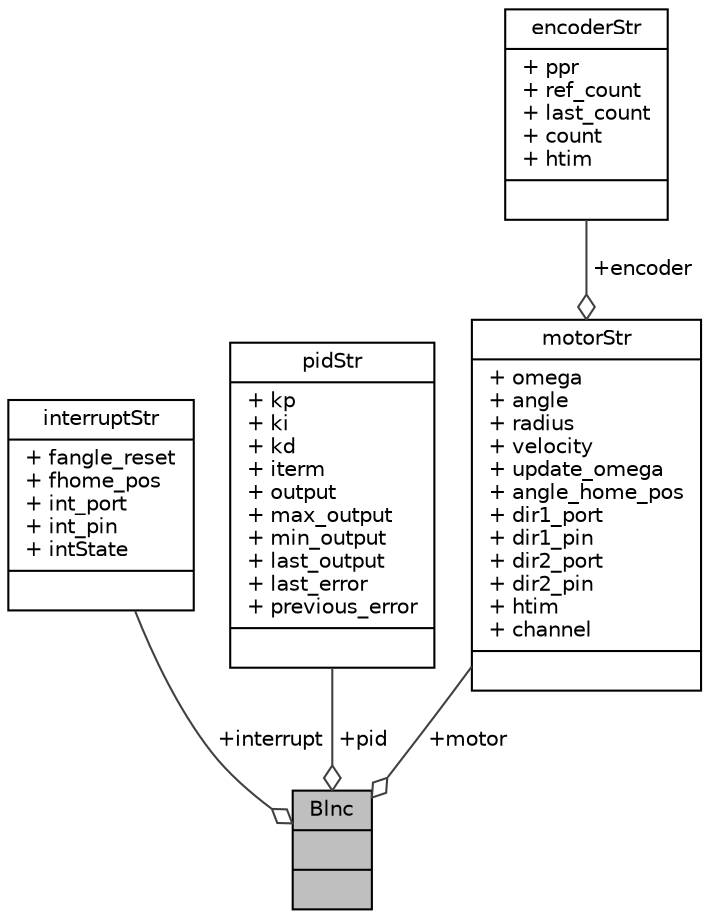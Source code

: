 digraph "Blnc"
{
 // INTERACTIVE_SVG=YES
 // LATEX_PDF_SIZE
  edge [fontname="Helvetica",fontsize="10",labelfontname="Helvetica",labelfontsize="10"];
  node [fontname="Helvetica",fontsize="10",shape=record];
  Node1 [label="{Blnc\n||}",height=0.2,width=0.4,color="black", fillcolor="grey75", style="filled", fontcolor="black",tooltip=" "];
  Node2 -> Node1 [color="grey25",fontsize="10",style="solid",label=" +interrupt" ,arrowhead="odiamond",fontname="Helvetica"];
  Node2 [label="{interruptStr\n|+ fangle_reset\l+ fhome_pos\l+ int_port\l+ int_pin\l+ intState\l|}",height=0.2,width=0.4,color="black", fillcolor="white", style="filled",URL="$structinterrupt_str.html",tooltip=" "];
  Node3 -> Node1 [color="grey25",fontsize="10",style="solid",label=" +pid" ,arrowhead="odiamond",fontname="Helvetica"];
  Node3 [label="{pidStr\n|+ kp\l+ ki\l+ kd\l+ iterm\l+ output\l+ max_output\l+ min_output\l+ last_output\l+ last_error\l+ previous_error\l|}",height=0.2,width=0.4,color="black", fillcolor="white", style="filled",URL="$structpid_str.html",tooltip=" "];
  Node4 -> Node1 [color="grey25",fontsize="10",style="solid",label=" +motor" ,arrowhead="odiamond",fontname="Helvetica"];
  Node4 [label="{motorStr\n|+ omega\l+ angle\l+ radius\l+ velocity\l+ update_omega\l+ angle_home_pos\l+ dir1_port\l+ dir1_pin\l+ dir2_port\l+ dir2_pin\l+ htim\l+ channel\l|}",height=0.2,width=0.4,color="black", fillcolor="white", style="filled",URL="$structmotor_str.html",tooltip=" "];
  Node5 -> Node4 [color="grey25",fontsize="10",style="solid",label=" +encoder" ,arrowhead="odiamond",fontname="Helvetica"];
  Node5 [label="{encoderStr\n|+ ppr\l+ ref_count\l+ last_count\l+ count\l+ htim\l|}",height=0.2,width=0.4,color="black", fillcolor="white", style="filled",URL="$structencoder_str.html",tooltip=" "];
}

